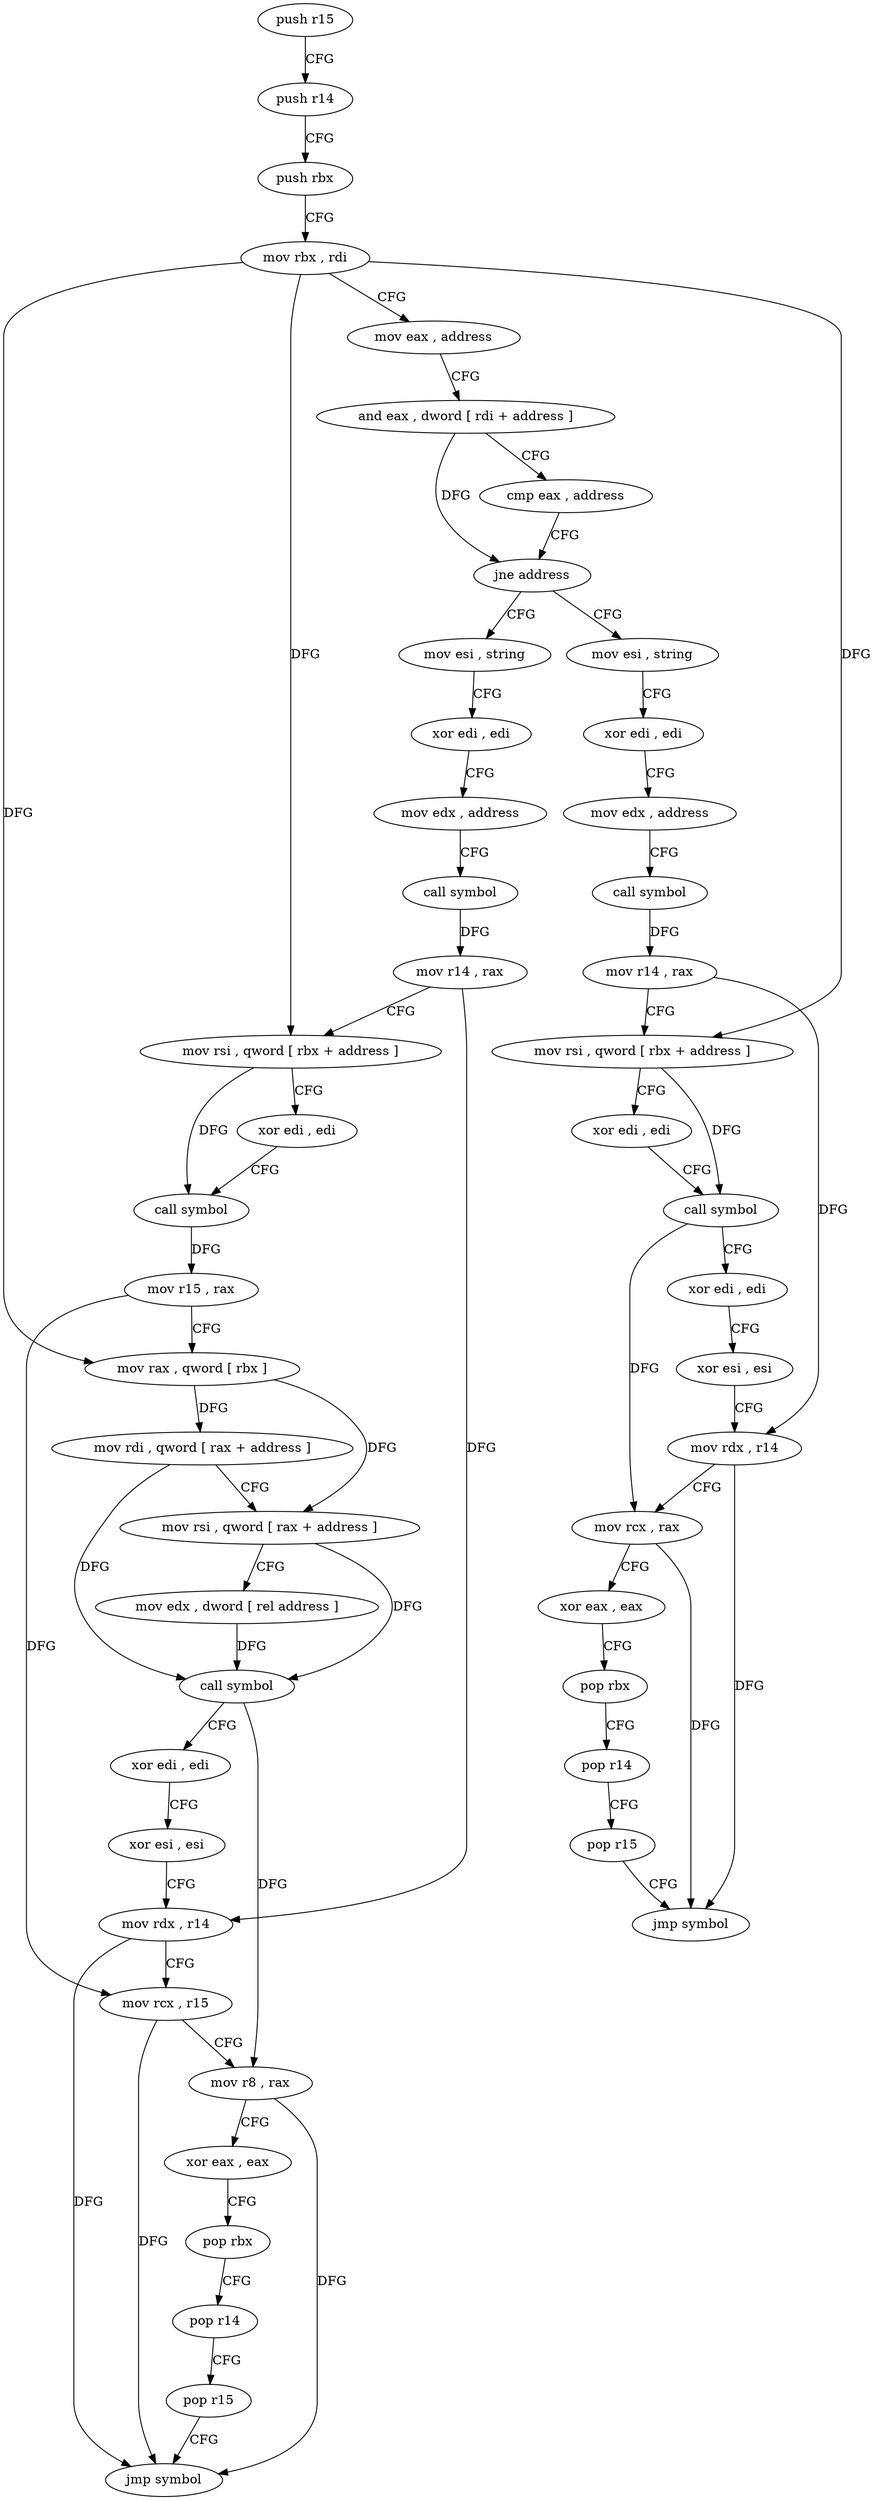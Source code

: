 digraph "func" {
"4210928" [label = "push r15" ]
"4210930" [label = "push r14" ]
"4210932" [label = "push rbx" ]
"4210933" [label = "mov rbx , rdi" ]
"4210936" [label = "mov eax , address" ]
"4210941" [label = "and eax , dword [ rdi + address ]" ]
"4210947" [label = "cmp eax , address" ]
"4210952" [label = "jne address" ]
"4211007" [label = "mov esi , string" ]
"4210954" [label = "mov esi , string" ]
"4211012" [label = "xor edi , edi" ]
"4211014" [label = "mov edx , address" ]
"4211019" [label = "call symbol" ]
"4211024" [label = "mov r14 , rax" ]
"4211027" [label = "mov rsi , qword [ rbx + address ]" ]
"4211031" [label = "xor edi , edi" ]
"4211033" [label = "call symbol" ]
"4211038" [label = "mov r15 , rax" ]
"4211041" [label = "mov rax , qword [ rbx ]" ]
"4211044" [label = "mov rdi , qword [ rax + address ]" ]
"4211048" [label = "mov rsi , qword [ rax + address ]" ]
"4211052" [label = "mov edx , dword [ rel address ]" ]
"4211058" [label = "call symbol" ]
"4211063" [label = "xor edi , edi" ]
"4211065" [label = "xor esi , esi" ]
"4211067" [label = "mov rdx , r14" ]
"4211070" [label = "mov rcx , r15" ]
"4211073" [label = "mov r8 , rax" ]
"4211076" [label = "xor eax , eax" ]
"4211078" [label = "pop rbx" ]
"4211079" [label = "pop r14" ]
"4211081" [label = "pop r15" ]
"4211083" [label = "jmp symbol" ]
"4210959" [label = "xor edi , edi" ]
"4210961" [label = "mov edx , address" ]
"4210966" [label = "call symbol" ]
"4210971" [label = "mov r14 , rax" ]
"4210974" [label = "mov rsi , qword [ rbx + address ]" ]
"4210978" [label = "xor edi , edi" ]
"4210980" [label = "call symbol" ]
"4210985" [label = "xor edi , edi" ]
"4210987" [label = "xor esi , esi" ]
"4210989" [label = "mov rdx , r14" ]
"4210992" [label = "mov rcx , rax" ]
"4210995" [label = "xor eax , eax" ]
"4210997" [label = "pop rbx" ]
"4210998" [label = "pop r14" ]
"4211000" [label = "pop r15" ]
"4211002" [label = "jmp symbol" ]
"4210928" -> "4210930" [ label = "CFG" ]
"4210930" -> "4210932" [ label = "CFG" ]
"4210932" -> "4210933" [ label = "CFG" ]
"4210933" -> "4210936" [ label = "CFG" ]
"4210933" -> "4211027" [ label = "DFG" ]
"4210933" -> "4211041" [ label = "DFG" ]
"4210933" -> "4210974" [ label = "DFG" ]
"4210936" -> "4210941" [ label = "CFG" ]
"4210941" -> "4210947" [ label = "CFG" ]
"4210941" -> "4210952" [ label = "DFG" ]
"4210947" -> "4210952" [ label = "CFG" ]
"4210952" -> "4211007" [ label = "CFG" ]
"4210952" -> "4210954" [ label = "CFG" ]
"4211007" -> "4211012" [ label = "CFG" ]
"4210954" -> "4210959" [ label = "CFG" ]
"4211012" -> "4211014" [ label = "CFG" ]
"4211014" -> "4211019" [ label = "CFG" ]
"4211019" -> "4211024" [ label = "DFG" ]
"4211024" -> "4211027" [ label = "CFG" ]
"4211024" -> "4211067" [ label = "DFG" ]
"4211027" -> "4211031" [ label = "CFG" ]
"4211027" -> "4211033" [ label = "DFG" ]
"4211031" -> "4211033" [ label = "CFG" ]
"4211033" -> "4211038" [ label = "DFG" ]
"4211038" -> "4211041" [ label = "CFG" ]
"4211038" -> "4211070" [ label = "DFG" ]
"4211041" -> "4211044" [ label = "DFG" ]
"4211041" -> "4211048" [ label = "DFG" ]
"4211044" -> "4211048" [ label = "CFG" ]
"4211044" -> "4211058" [ label = "DFG" ]
"4211048" -> "4211052" [ label = "CFG" ]
"4211048" -> "4211058" [ label = "DFG" ]
"4211052" -> "4211058" [ label = "DFG" ]
"4211058" -> "4211063" [ label = "CFG" ]
"4211058" -> "4211073" [ label = "DFG" ]
"4211063" -> "4211065" [ label = "CFG" ]
"4211065" -> "4211067" [ label = "CFG" ]
"4211067" -> "4211070" [ label = "CFG" ]
"4211067" -> "4211083" [ label = "DFG" ]
"4211070" -> "4211073" [ label = "CFG" ]
"4211070" -> "4211083" [ label = "DFG" ]
"4211073" -> "4211076" [ label = "CFG" ]
"4211073" -> "4211083" [ label = "DFG" ]
"4211076" -> "4211078" [ label = "CFG" ]
"4211078" -> "4211079" [ label = "CFG" ]
"4211079" -> "4211081" [ label = "CFG" ]
"4211081" -> "4211083" [ label = "CFG" ]
"4210959" -> "4210961" [ label = "CFG" ]
"4210961" -> "4210966" [ label = "CFG" ]
"4210966" -> "4210971" [ label = "DFG" ]
"4210971" -> "4210974" [ label = "CFG" ]
"4210971" -> "4210989" [ label = "DFG" ]
"4210974" -> "4210978" [ label = "CFG" ]
"4210974" -> "4210980" [ label = "DFG" ]
"4210978" -> "4210980" [ label = "CFG" ]
"4210980" -> "4210985" [ label = "CFG" ]
"4210980" -> "4210992" [ label = "DFG" ]
"4210985" -> "4210987" [ label = "CFG" ]
"4210987" -> "4210989" [ label = "CFG" ]
"4210989" -> "4210992" [ label = "CFG" ]
"4210989" -> "4211002" [ label = "DFG" ]
"4210992" -> "4210995" [ label = "CFG" ]
"4210992" -> "4211002" [ label = "DFG" ]
"4210995" -> "4210997" [ label = "CFG" ]
"4210997" -> "4210998" [ label = "CFG" ]
"4210998" -> "4211000" [ label = "CFG" ]
"4211000" -> "4211002" [ label = "CFG" ]
}
